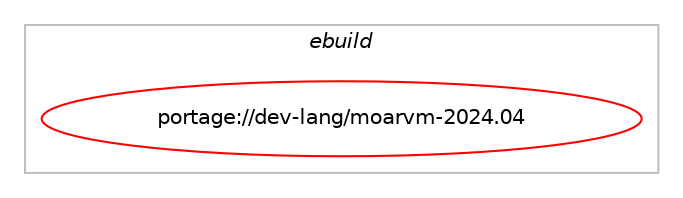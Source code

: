 digraph prolog {

# *************
# Graph options
# *************

newrank=true;
concentrate=true;
compound=true;
graph [rankdir=LR,fontname=Helvetica,fontsize=10,ranksep=1.5];#, ranksep=2.5, nodesep=0.2];
edge  [arrowhead=vee];
node  [fontname=Helvetica,fontsize=10];

# **********
# The ebuild
# **********

subgraph cluster_leftcol {
color=gray;
label=<<i>ebuild</i>>;
id [label="portage://dev-lang/moarvm-2024.04", color=red, width=4, href="../dev-lang/moarvm-2024.04.svg"];
}

# ****************
# The dependencies
# ****************

subgraph cluster_midcol {
color=gray;
label=<<i>dependencies</i>>;
subgraph cluster_compile {
fillcolor="#eeeeee";
style=filled;
label=<<i>compile</i>>;
# *** BEGIN UNKNOWN DEPENDENCY TYPE (TODO) ***
# id -> equal(use_conditional_group(positive,clang,portage://dev-lang/moarvm-2024.04,[package_dependency(portage://dev-lang/moarvm-2024.04,install,no,sys-devel,clang,greaterequal,[3.1,,,3.1],[],[])]))
# *** END UNKNOWN DEPENDENCY TYPE (TODO) ***

# *** BEGIN UNKNOWN DEPENDENCY TYPE (TODO) ***
# id -> equal(package_dependency(portage://dev-lang/moarvm-2024.04,install,no,dev-lang,perl,none,[,,],[],[]))
# *** END UNKNOWN DEPENDENCY TYPE (TODO) ***

# *** BEGIN UNKNOWN DEPENDENCY TYPE (TODO) ***
# id -> equal(package_dependency(portage://dev-lang/moarvm-2024.04,install,no,dev-libs,libatomic_ops,none,[,,],[],[]))
# *** END UNKNOWN DEPENDENCY TYPE (TODO) ***

# *** BEGIN UNKNOWN DEPENDENCY TYPE (TODO) ***
# id -> equal(package_dependency(portage://dev-lang/moarvm-2024.04,install,no,dev-libs,libffi,none,[,,],any_same_slot,[]))
# *** END UNKNOWN DEPENDENCY TYPE (TODO) ***

# *** BEGIN UNKNOWN DEPENDENCY TYPE (TODO) ***
# id -> equal(package_dependency(portage://dev-lang/moarvm-2024.04,install,no,dev-libs,libuv,greaterequal,[1.26,,,1.26],any_same_slot,[]))
# *** END UNKNOWN DEPENDENCY TYPE (TODO) ***

# *** BEGIN UNKNOWN DEPENDENCY TYPE (TODO) ***
# id -> equal(package_dependency(portage://dev-lang/moarvm-2024.04,install,no,dev-libs,mimalloc,none,[,,],[],[]))
# *** END UNKNOWN DEPENDENCY TYPE (TODO) ***

}
subgraph cluster_compileandrun {
fillcolor="#eeeeee";
style=filled;
label=<<i>compile and run</i>>;
}
subgraph cluster_run {
fillcolor="#eeeeee";
style=filled;
label=<<i>run</i>>;
# *** BEGIN UNKNOWN DEPENDENCY TYPE (TODO) ***
# id -> equal(package_dependency(portage://dev-lang/moarvm-2024.04,run,no,dev-libs,libatomic_ops,none,[,,],[],[]))
# *** END UNKNOWN DEPENDENCY TYPE (TODO) ***

# *** BEGIN UNKNOWN DEPENDENCY TYPE (TODO) ***
# id -> equal(package_dependency(portage://dev-lang/moarvm-2024.04,run,no,dev-libs,libffi,none,[,,],any_same_slot,[]))
# *** END UNKNOWN DEPENDENCY TYPE (TODO) ***

# *** BEGIN UNKNOWN DEPENDENCY TYPE (TODO) ***
# id -> equal(package_dependency(portage://dev-lang/moarvm-2024.04,run,no,dev-libs,libuv,greaterequal,[1.26,,,1.26],any_same_slot,[]))
# *** END UNKNOWN DEPENDENCY TYPE (TODO) ***

# *** BEGIN UNKNOWN DEPENDENCY TYPE (TODO) ***
# id -> equal(package_dependency(portage://dev-lang/moarvm-2024.04,run,no,dev-libs,mimalloc,none,[,,],[],[]))
# *** END UNKNOWN DEPENDENCY TYPE (TODO) ***

}
}

# **************
# The candidates
# **************

subgraph cluster_choices {
rank=same;
color=gray;
label=<<i>candidates</i>>;

}

}
